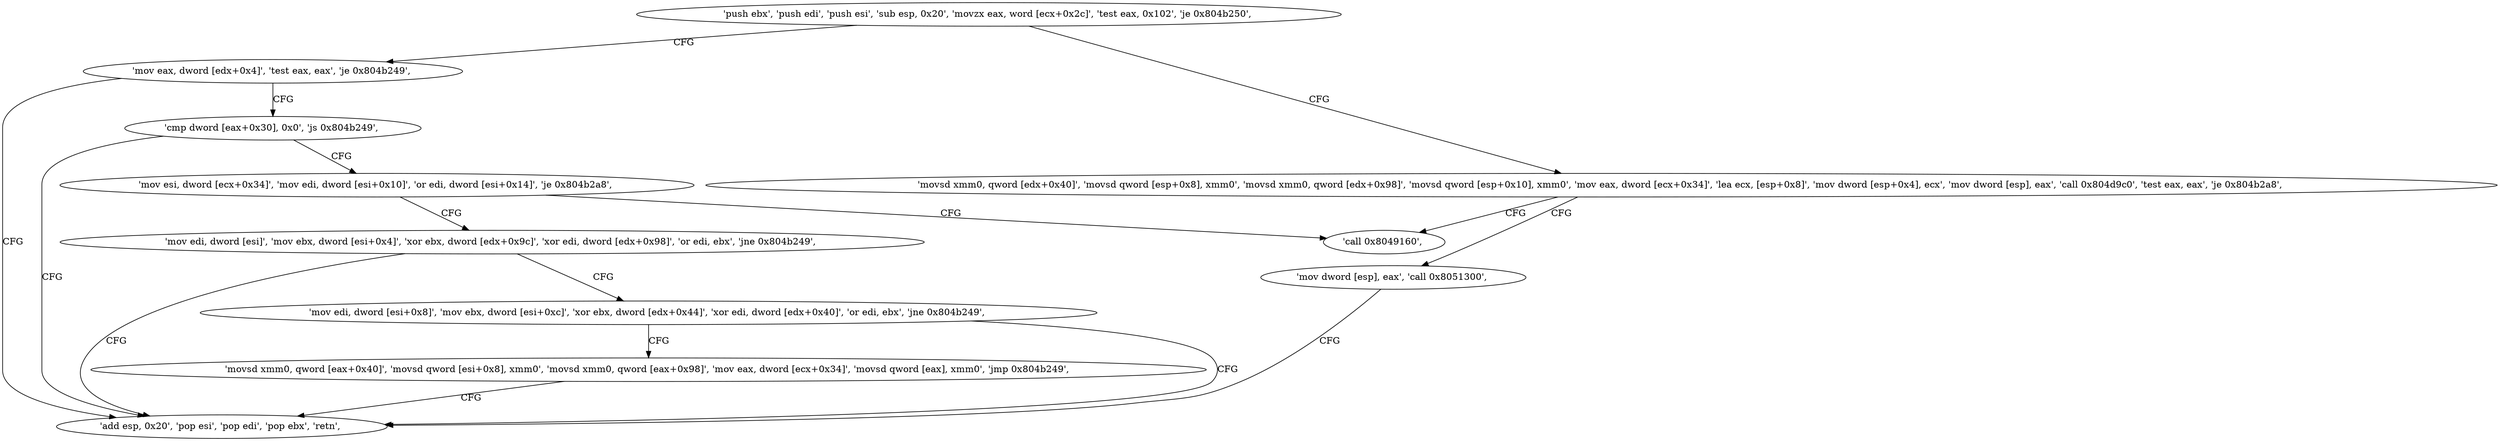 digraph "func" {
"134525440" [label = "'push ebx', 'push edi', 'push esi', 'sub esp, 0x20', 'movzx eax, word [ecx+0x2c]', 'test eax, 0x102', 'je 0x804b250', " ]
"134525520" [label = "'mov eax, dword [edx+0x4]', 'test eax, eax', 'je 0x804b249', " ]
"134525457" [label = "'movsd xmm0, qword [edx+0x40]', 'movsd qword [esp+0x8], xmm0', 'movsd xmm0, qword [edx+0x98]', 'movsd qword [esp+0x10], xmm0', 'mov eax, dword [ecx+0x34]', 'lea ecx, [esp+0x8]', 'mov dword [esp+0x4], ecx', 'mov dword [esp], eax', 'call 0x804d9c0', 'test eax, eax', 'je 0x804b2a8', " ]
"134525513" [label = "'add esp, 0x20', 'pop esi', 'pop edi', 'pop ebx', 'retn', " ]
"134525527" [label = "'cmp dword [eax+0x30], 0x0', 'js 0x804b249', " ]
"134525608" [label = "'call 0x8049160', " ]
"134525505" [label = "'mov dword [esp], eax', 'call 0x8051300', " ]
"134525533" [label = "'mov esi, dword [ecx+0x34]', 'mov edi, dword [esi+0x10]', 'or edi, dword [esi+0x14]', 'je 0x804b2a8', " ]
"134525544" [label = "'mov edi, dword [esi]', 'mov ebx, dword [esi+0x4]', 'xor ebx, dword [edx+0x9c]', 'xor edi, dword [edx+0x98]', 'or edi, ebx', 'jne 0x804b249', " ]
"134525565" [label = "'mov edi, dword [esi+0x8]', 'mov ebx, dword [esi+0xc]', 'xor ebx, dword [edx+0x44]', 'xor edi, dword [edx+0x40]', 'or edi, ebx', 'jne 0x804b249', " ]
"134525581" [label = "'movsd xmm0, qword [eax+0x40]', 'movsd qword [esi+0x8], xmm0', 'movsd xmm0, qword [eax+0x98]', 'mov eax, dword [ecx+0x34]', 'movsd qword [eax], xmm0', 'jmp 0x804b249', " ]
"134525440" -> "134525520" [ label = "CFG" ]
"134525440" -> "134525457" [ label = "CFG" ]
"134525520" -> "134525513" [ label = "CFG" ]
"134525520" -> "134525527" [ label = "CFG" ]
"134525457" -> "134525608" [ label = "CFG" ]
"134525457" -> "134525505" [ label = "CFG" ]
"134525527" -> "134525513" [ label = "CFG" ]
"134525527" -> "134525533" [ label = "CFG" ]
"134525505" -> "134525513" [ label = "CFG" ]
"134525533" -> "134525608" [ label = "CFG" ]
"134525533" -> "134525544" [ label = "CFG" ]
"134525544" -> "134525513" [ label = "CFG" ]
"134525544" -> "134525565" [ label = "CFG" ]
"134525565" -> "134525513" [ label = "CFG" ]
"134525565" -> "134525581" [ label = "CFG" ]
"134525581" -> "134525513" [ label = "CFG" ]
}
